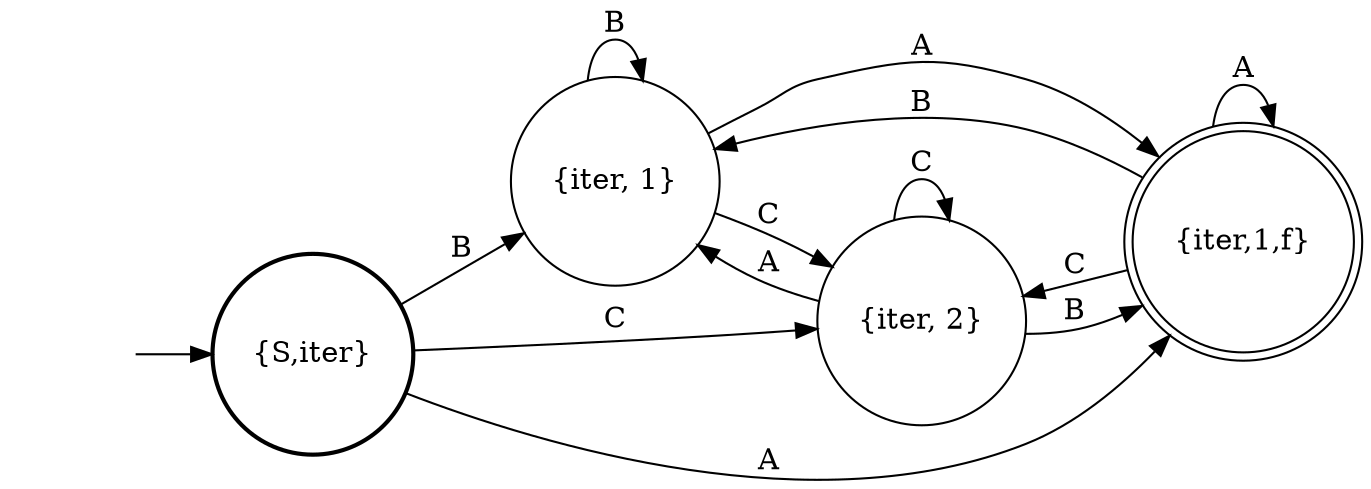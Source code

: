 digraph Ggraph{
rankdir=LR;
zero [style="invis"]
S [label="{S,iter}"][shape="circle"][style="bold"]
zero->S

1 [label="{iter, 1}"][shape="circle"]
2 [label="{iter, 2}"][shape="circle"]
3 [label="{iter,1,f}"][shape="doublecircle"]

S->3 [label="A"]
S->1 [label="B"]
S->2 [label="C"]

3->3 [label="A"] //Стрелки из 3 и 1 совпадают, так как из f они никуда не шли
3->1 [label="B"]
3->2 [label="C"]

1->3 [label="A"]
1->1 [label="B"]
1->2 [label="C"]

//Стрелки из 1 и 2 похожи, но A и B меняются родями, так как из f они никуда не шли
2->1 [label="A"]
2->3 [label="B"]
2->2 [label="C"]
}
